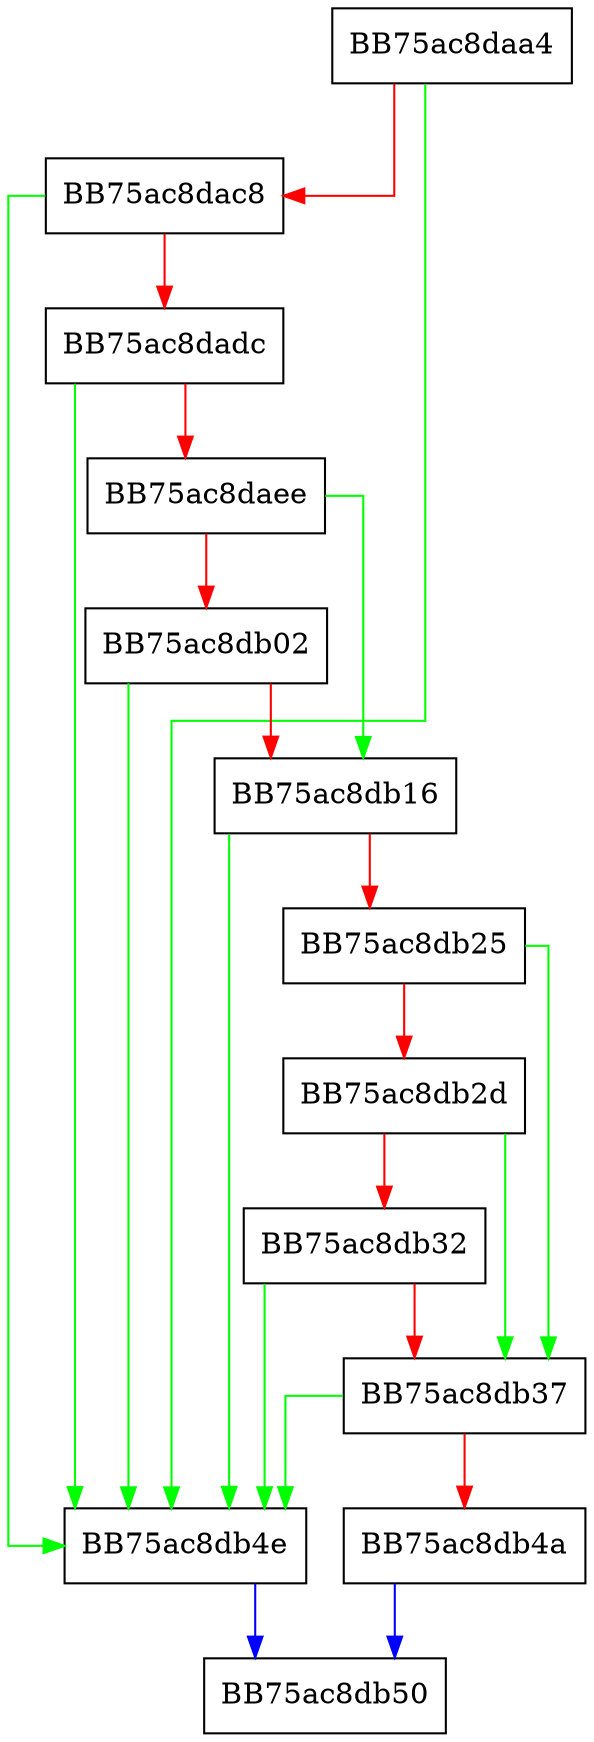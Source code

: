 digraph PartialActionEligible {
  node [shape="box"];
  graph [splines=ortho];
  BB75ac8daa4 -> BB75ac8db4e [color="green"];
  BB75ac8daa4 -> BB75ac8dac8 [color="red"];
  BB75ac8dac8 -> BB75ac8db4e [color="green"];
  BB75ac8dac8 -> BB75ac8dadc [color="red"];
  BB75ac8dadc -> BB75ac8db4e [color="green"];
  BB75ac8dadc -> BB75ac8daee [color="red"];
  BB75ac8daee -> BB75ac8db16 [color="green"];
  BB75ac8daee -> BB75ac8db02 [color="red"];
  BB75ac8db02 -> BB75ac8db4e [color="green"];
  BB75ac8db02 -> BB75ac8db16 [color="red"];
  BB75ac8db16 -> BB75ac8db4e [color="green"];
  BB75ac8db16 -> BB75ac8db25 [color="red"];
  BB75ac8db25 -> BB75ac8db37 [color="green"];
  BB75ac8db25 -> BB75ac8db2d [color="red"];
  BB75ac8db2d -> BB75ac8db37 [color="green"];
  BB75ac8db2d -> BB75ac8db32 [color="red"];
  BB75ac8db32 -> BB75ac8db4e [color="green"];
  BB75ac8db32 -> BB75ac8db37 [color="red"];
  BB75ac8db37 -> BB75ac8db4e [color="green"];
  BB75ac8db37 -> BB75ac8db4a [color="red"];
  BB75ac8db4a -> BB75ac8db50 [color="blue"];
  BB75ac8db4e -> BB75ac8db50 [color="blue"];
}
